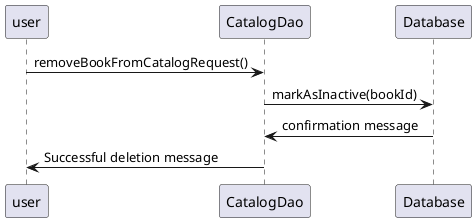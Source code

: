 @startuml
user -> CatalogDao: removeBookFromCatalogRequest()

CatalogDao -> Database: markAsInactive(bookId)

Database -> CatalogDao: confirmation message

CatalogDao -> user: Successful deletion message
@enduml
